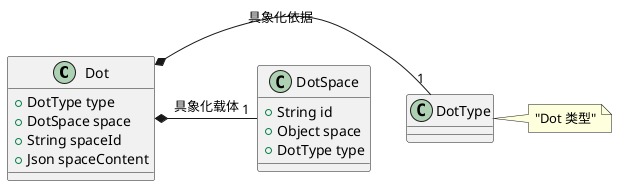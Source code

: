 @startuml

class Dot {
  + DotType type
  + DotSpace space
  + String spaceId
  + Json spaceContent
}

class DotType {
}
note right: "Dot 类型"

class DotSpace {
  + String id
  + Object space
  + DotType type
}

Dot *- "1" DotType : 具象化依据
Dot *- "1" DotSpace : 具象化载体

@enduml